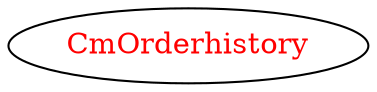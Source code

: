 digraph dependencyGraph {
 concentrate=true;
 ranksep="2.0";
 rankdir="LR"; 
 splines="ortho";
"CmOrderhistory" [fontcolor="red"];
}